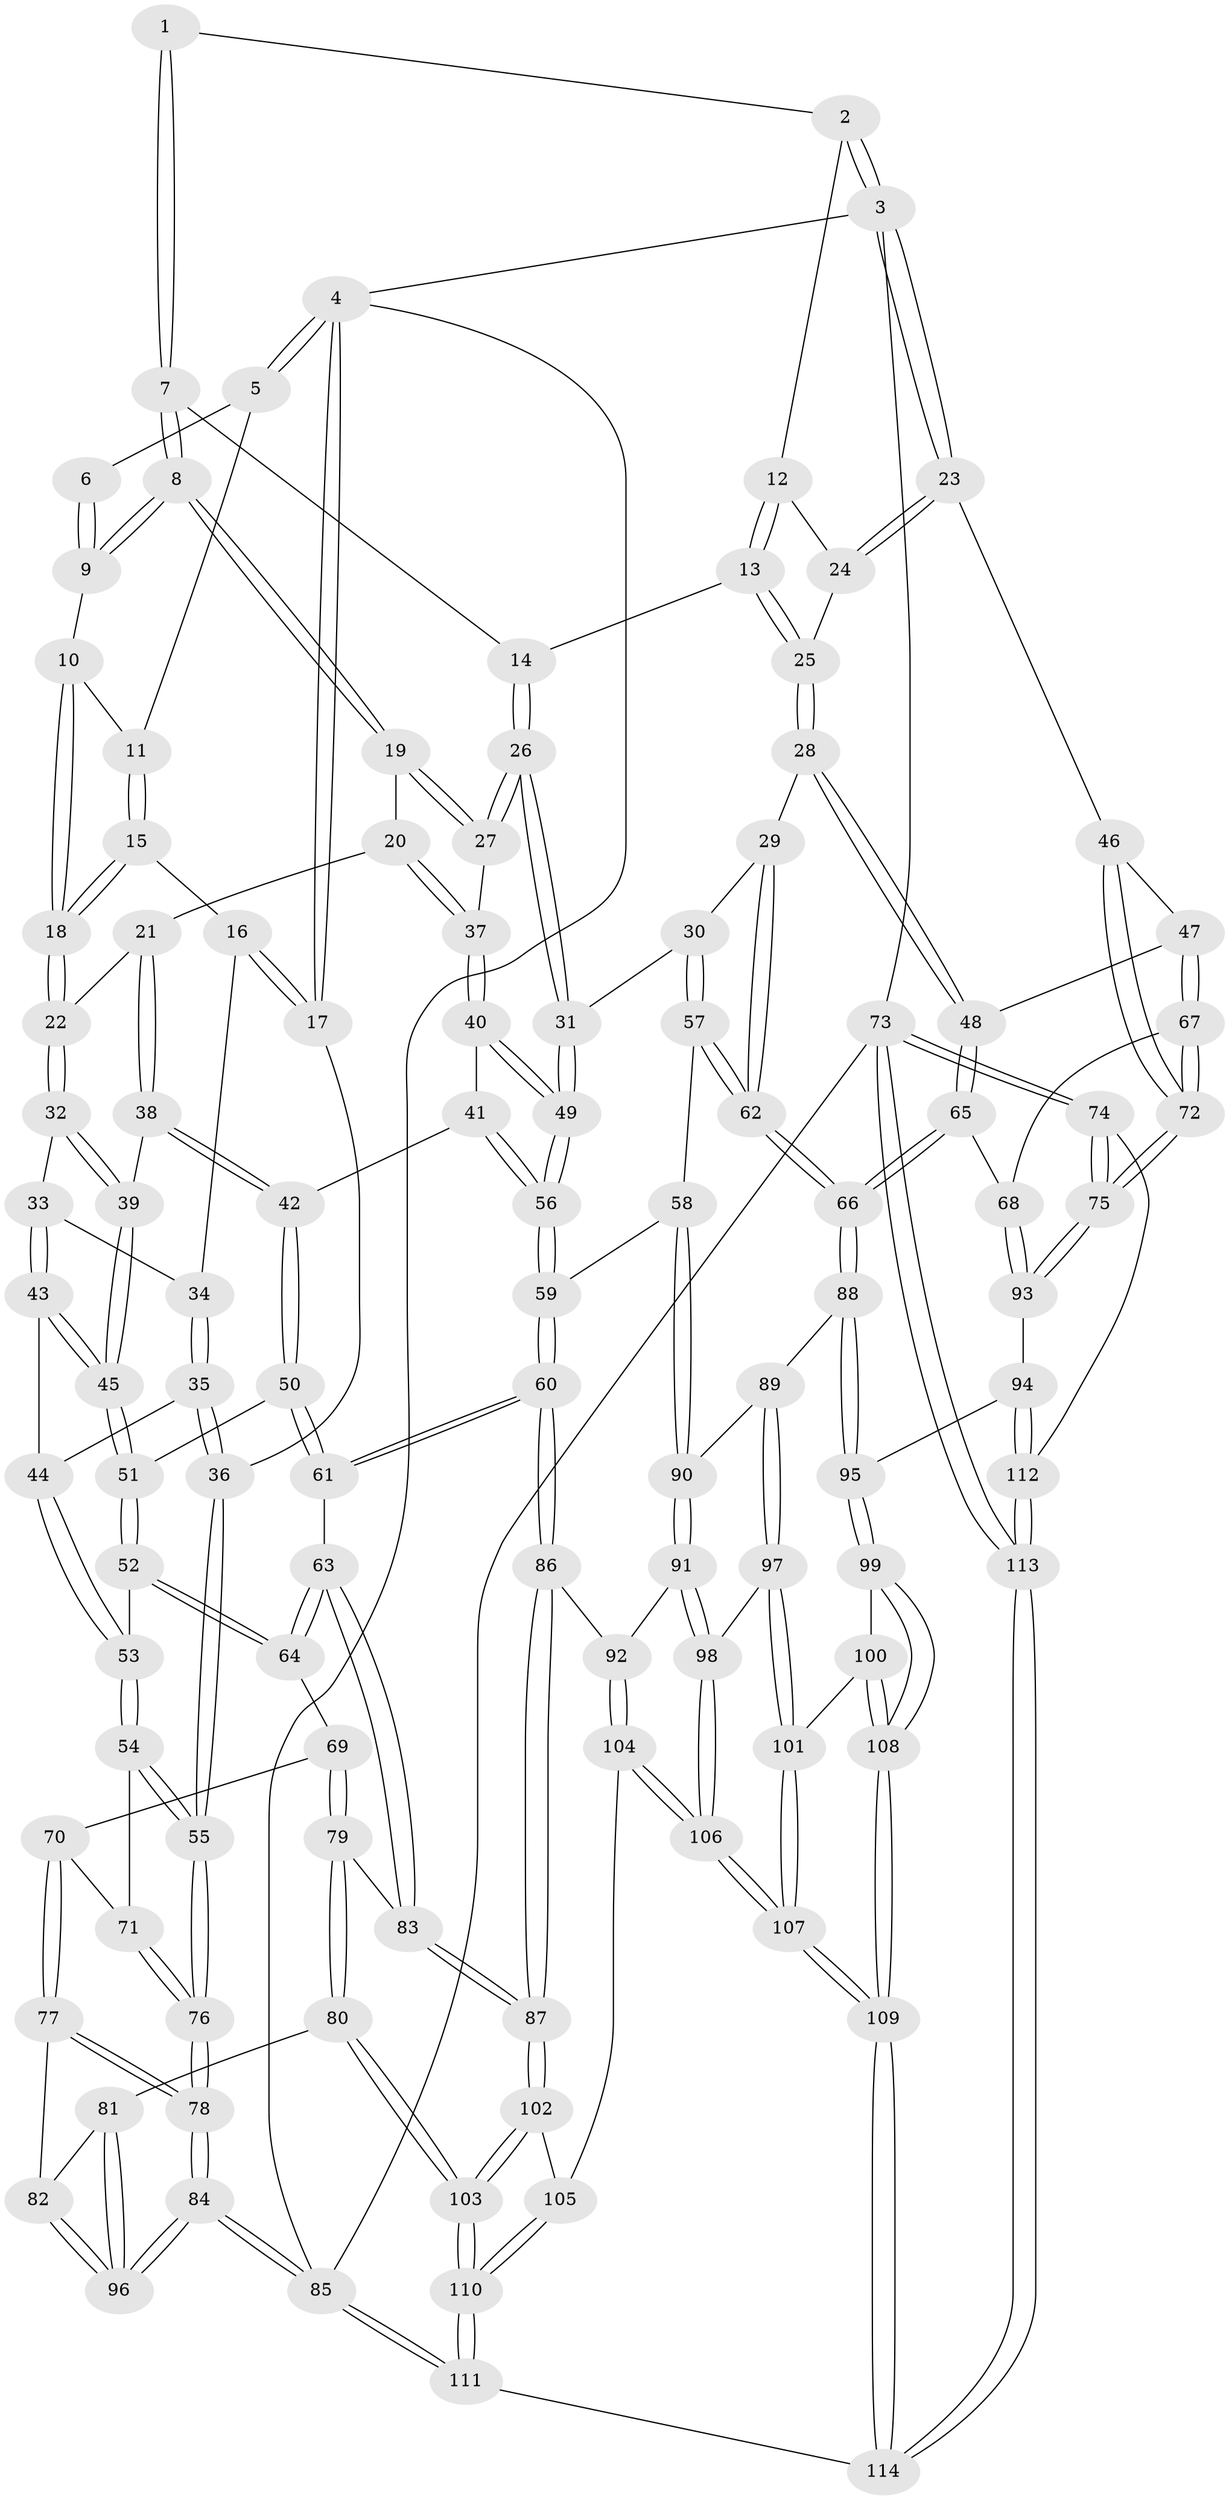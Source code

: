 // coarse degree distribution, {3: 0.1875, 5: 0.21875, 6: 0.140625, 4: 0.453125}
// Generated by graph-tools (version 1.1) at 2025/52/02/27/25 19:52:38]
// undirected, 114 vertices, 282 edges
graph export_dot {
graph [start="1"]
  node [color=gray90,style=filled];
  1 [pos="+0.6640563002151236+0"];
  2 [pos="+0.9335337591504066+0"];
  3 [pos="+1+0"];
  4 [pos="+0+0"];
  5 [pos="+0.250522040980626+0"];
  6 [pos="+0.2582238162011428+0"];
  7 [pos="+0.6141772898594442+0.044460007929993155"];
  8 [pos="+0.5211850442711142+0.133447334328143"];
  9 [pos="+0.48808360391411537+0.10589787589509096"];
  10 [pos="+0.2825455042319501+0.061962894685232195"];
  11 [pos="+0.25698562562549976+0"];
  12 [pos="+0.8196358755025538+0.13083206273940962"];
  13 [pos="+0.7922814626368561+0.15482088213542117"];
  14 [pos="+0.7537879248200137+0.16232086188032865"];
  15 [pos="+0.10961291045293803+0.1595220145601332"];
  16 [pos="+0.07038512950558855+0.16281497465463002"];
  17 [pos="+0+0"];
  18 [pos="+0.2705856920296431+0.18560790773855934"];
  19 [pos="+0.5157518229708253+0.1535414432852033"];
  20 [pos="+0.4254884668384084+0.22780967792530468"];
  21 [pos="+0.3985107539727679+0.23263482069796929"];
  22 [pos="+0.27695863104906154+0.19697227926531968"];
  23 [pos="+1+0.04905208111951287"];
  24 [pos="+0.92662264383621+0.15259884756298922"];
  25 [pos="+0.883392521339227+0.29340056044132157"];
  26 [pos="+0.6768435899831389+0.31683207093714916"];
  27 [pos="+0.6448762533914747+0.2993081820363802"];
  28 [pos="+0.915766627733108+0.3982720590613654"];
  29 [pos="+0.8255004804720356+0.4057622705187203"];
  30 [pos="+0.714299855053153+0.38907005025426866"];
  31 [pos="+0.7069855989729591+0.38567986983219854"];
  32 [pos="+0.23913034797792332+0.2761932809202353"];
  33 [pos="+0.18055860199729504+0.30297947517669455"];
  34 [pos="+0.09564247196888054+0.27103591659058746"];
  35 [pos="+0.020128179355003127+0.38111549606191164"];
  36 [pos="+0+0.4644888662351556"];
  37 [pos="+0.49060316240317875+0.3428957659565107"];
  38 [pos="+0.3699761639840678+0.35225176461141017"];
  39 [pos="+0.27354741778017866+0.3762804238903616"];
  40 [pos="+0.48103590420877956+0.42143712106751274"];
  41 [pos="+0.458318119072342+0.43640506896102"];
  42 [pos="+0.42375777798228137+0.4488187969863472"];
  43 [pos="+0.15162293263530718+0.36875721758691793"];
  44 [pos="+0.13622227277443655+0.3865327613372438"];
  45 [pos="+0.26841197019356705+0.39677464901365395"];
  46 [pos="+1+0.37976611791321535"];
  47 [pos="+0.9299995958872451+0.40130559597623705"];
  48 [pos="+0.916875410662859+0.39863572996144764"];
  49 [pos="+0.6146498063382596+0.4485084763598003"];
  50 [pos="+0.42167990803248895+0.4513060542775261"];
  51 [pos="+0.2668194158741694+0.4752097013862399"];
  52 [pos="+0.2521282918763069+0.49339865600751703"];
  53 [pos="+0.19956556821147375+0.49881157672773446"];
  54 [pos="+0.17737283313134836+0.5139272213666742"];
  55 [pos="+0+0.5191799437717173"];
  56 [pos="+0.5714787008512408+0.6144051799250762"];
  57 [pos="+0.7106440265000482+0.6294625100681198"];
  58 [pos="+0.5807342471306777+0.6264773391498072"];
  59 [pos="+0.5707347649735205+0.6238041820253271"];
  60 [pos="+0.512063141546896+0.6563659512065103"];
  61 [pos="+0.42555550531292397+0.6231944536468018"];
  62 [pos="+0.7614946022147868+0.6552530681786596"];
  63 [pos="+0.36862273367032283+0.6355777152122318"];
  64 [pos="+0.30727478213325055+0.5982887431632985"];
  65 [pos="+0.7961688522953224+0.666383754410846"];
  66 [pos="+0.7736767253445621+0.6670669059857194"];
  67 [pos="+0.9083252811940088+0.6349916268029911"];
  68 [pos="+0.8537403768782754+0.6755684909828734"];
  69 [pos="+0.19646714925109712+0.6673966493189794"];
  70 [pos="+0.17873289481940208+0.6597087036104454"];
  71 [pos="+0.1627838119499429+0.6221152154222626"];
  72 [pos="+1+0.6661658400145398"];
  73 [pos="+1+1"];
  74 [pos="+1+0.8567173709948198"];
  75 [pos="+1+0.8490636741079551"];
  76 [pos="+0+0.5853092358092263"];
  77 [pos="+0.08705000957938226+0.719786325474472"];
  78 [pos="+0+0.5935530144540212"];
  79 [pos="+0.2521289243501373+0.7781084375498148"];
  80 [pos="+0.2233937185518978+0.8118018568968627"];
  81 [pos="+0.15861387358997361+0.8148044481745428"];
  82 [pos="+0.08964188083698067+0.7260541316866308"];
  83 [pos="+0.3115370203798875+0.7627432686937685"];
  84 [pos="+0+1"];
  85 [pos="+0+1"];
  86 [pos="+0.507596613877224+0.7710839686633986"];
  87 [pos="+0.3914949804421685+0.8234596645550166"];
  88 [pos="+0.7392526754341392+0.7692915534595675"];
  89 [pos="+0.7192850987855041+0.7746868522804404"];
  90 [pos="+0.6509306458161818+0.7569699317761771"];
  91 [pos="+0.5685109506111917+0.8107697669068152"];
  92 [pos="+0.5127240077908631+0.7773441563197097"];
  93 [pos="+0.9177070285685236+0.7785541287884604"];
  94 [pos="+0.8223374464576139+0.8715966727245206"];
  95 [pos="+0.7973474622221246+0.8694024066719597"];
  96 [pos="+0+1"];
  97 [pos="+0.6535245800989274+0.8420528053024502"];
  98 [pos="+0.5815460251698321+0.828205975090781"];
  99 [pos="+0.774164763122054+0.8916110756215501"];
  100 [pos="+0.6863848316652663+0.8766504942124098"];
  101 [pos="+0.6642217955665345+0.8668551149307578"];
  102 [pos="+0.39046873742219346+0.8390839195820553"];
  103 [pos="+0.25960173650116947+0.9422989067850099"];
  104 [pos="+0.49044244571448814+0.9280307368090074"];
  105 [pos="+0.4187902270909576+0.9178458138432051"];
  106 [pos="+0.5781420022421476+1"];
  107 [pos="+0.5886620148208577+1"];
  108 [pos="+0.6555434125398096+1"];
  109 [pos="+0.6352853050887185+1"];
  110 [pos="+0.24838709645437454+1"];
  111 [pos="+0.2148971136340786+1"];
  112 [pos="+0.882894034303053+0.935717371534283"];
  113 [pos="+0.8305515143606262+1"];
  114 [pos="+0.6370665313942303+1"];
  1 -- 2;
  1 -- 7;
  1 -- 7;
  2 -- 3;
  2 -- 3;
  2 -- 12;
  3 -- 4;
  3 -- 23;
  3 -- 23;
  3 -- 73;
  4 -- 5;
  4 -- 5;
  4 -- 17;
  4 -- 17;
  4 -- 85;
  5 -- 6;
  5 -- 11;
  6 -- 9;
  6 -- 9;
  7 -- 8;
  7 -- 8;
  7 -- 14;
  8 -- 9;
  8 -- 9;
  8 -- 19;
  8 -- 19;
  9 -- 10;
  10 -- 11;
  10 -- 18;
  10 -- 18;
  11 -- 15;
  11 -- 15;
  12 -- 13;
  12 -- 13;
  12 -- 24;
  13 -- 14;
  13 -- 25;
  13 -- 25;
  14 -- 26;
  14 -- 26;
  15 -- 16;
  15 -- 18;
  15 -- 18;
  16 -- 17;
  16 -- 17;
  16 -- 34;
  17 -- 36;
  18 -- 22;
  18 -- 22;
  19 -- 20;
  19 -- 27;
  19 -- 27;
  20 -- 21;
  20 -- 37;
  20 -- 37;
  21 -- 22;
  21 -- 38;
  21 -- 38;
  22 -- 32;
  22 -- 32;
  23 -- 24;
  23 -- 24;
  23 -- 46;
  24 -- 25;
  25 -- 28;
  25 -- 28;
  26 -- 27;
  26 -- 27;
  26 -- 31;
  26 -- 31;
  27 -- 37;
  28 -- 29;
  28 -- 48;
  28 -- 48;
  29 -- 30;
  29 -- 62;
  29 -- 62;
  30 -- 31;
  30 -- 57;
  30 -- 57;
  31 -- 49;
  31 -- 49;
  32 -- 33;
  32 -- 39;
  32 -- 39;
  33 -- 34;
  33 -- 43;
  33 -- 43;
  34 -- 35;
  34 -- 35;
  35 -- 36;
  35 -- 36;
  35 -- 44;
  36 -- 55;
  36 -- 55;
  37 -- 40;
  37 -- 40;
  38 -- 39;
  38 -- 42;
  38 -- 42;
  39 -- 45;
  39 -- 45;
  40 -- 41;
  40 -- 49;
  40 -- 49;
  41 -- 42;
  41 -- 56;
  41 -- 56;
  42 -- 50;
  42 -- 50;
  43 -- 44;
  43 -- 45;
  43 -- 45;
  44 -- 53;
  44 -- 53;
  45 -- 51;
  45 -- 51;
  46 -- 47;
  46 -- 72;
  46 -- 72;
  47 -- 48;
  47 -- 67;
  47 -- 67;
  48 -- 65;
  48 -- 65;
  49 -- 56;
  49 -- 56;
  50 -- 51;
  50 -- 61;
  50 -- 61;
  51 -- 52;
  51 -- 52;
  52 -- 53;
  52 -- 64;
  52 -- 64;
  53 -- 54;
  53 -- 54;
  54 -- 55;
  54 -- 55;
  54 -- 71;
  55 -- 76;
  55 -- 76;
  56 -- 59;
  56 -- 59;
  57 -- 58;
  57 -- 62;
  57 -- 62;
  58 -- 59;
  58 -- 90;
  58 -- 90;
  59 -- 60;
  59 -- 60;
  60 -- 61;
  60 -- 61;
  60 -- 86;
  60 -- 86;
  61 -- 63;
  62 -- 66;
  62 -- 66;
  63 -- 64;
  63 -- 64;
  63 -- 83;
  63 -- 83;
  64 -- 69;
  65 -- 66;
  65 -- 66;
  65 -- 68;
  66 -- 88;
  66 -- 88;
  67 -- 68;
  67 -- 72;
  67 -- 72;
  68 -- 93;
  68 -- 93;
  69 -- 70;
  69 -- 79;
  69 -- 79;
  70 -- 71;
  70 -- 77;
  70 -- 77;
  71 -- 76;
  71 -- 76;
  72 -- 75;
  72 -- 75;
  73 -- 74;
  73 -- 74;
  73 -- 113;
  73 -- 113;
  73 -- 85;
  74 -- 75;
  74 -- 75;
  74 -- 112;
  75 -- 93;
  75 -- 93;
  76 -- 78;
  76 -- 78;
  77 -- 78;
  77 -- 78;
  77 -- 82;
  78 -- 84;
  78 -- 84;
  79 -- 80;
  79 -- 80;
  79 -- 83;
  80 -- 81;
  80 -- 103;
  80 -- 103;
  81 -- 82;
  81 -- 96;
  81 -- 96;
  82 -- 96;
  82 -- 96;
  83 -- 87;
  83 -- 87;
  84 -- 85;
  84 -- 85;
  84 -- 96;
  84 -- 96;
  85 -- 111;
  85 -- 111;
  86 -- 87;
  86 -- 87;
  86 -- 92;
  87 -- 102;
  87 -- 102;
  88 -- 89;
  88 -- 95;
  88 -- 95;
  89 -- 90;
  89 -- 97;
  89 -- 97;
  90 -- 91;
  90 -- 91;
  91 -- 92;
  91 -- 98;
  91 -- 98;
  92 -- 104;
  92 -- 104;
  93 -- 94;
  94 -- 95;
  94 -- 112;
  94 -- 112;
  95 -- 99;
  95 -- 99;
  97 -- 98;
  97 -- 101;
  97 -- 101;
  98 -- 106;
  98 -- 106;
  99 -- 100;
  99 -- 108;
  99 -- 108;
  100 -- 101;
  100 -- 108;
  100 -- 108;
  101 -- 107;
  101 -- 107;
  102 -- 103;
  102 -- 103;
  102 -- 105;
  103 -- 110;
  103 -- 110;
  104 -- 105;
  104 -- 106;
  104 -- 106;
  105 -- 110;
  105 -- 110;
  106 -- 107;
  106 -- 107;
  107 -- 109;
  107 -- 109;
  108 -- 109;
  108 -- 109;
  109 -- 114;
  109 -- 114;
  110 -- 111;
  110 -- 111;
  111 -- 114;
  112 -- 113;
  112 -- 113;
  113 -- 114;
  113 -- 114;
}
